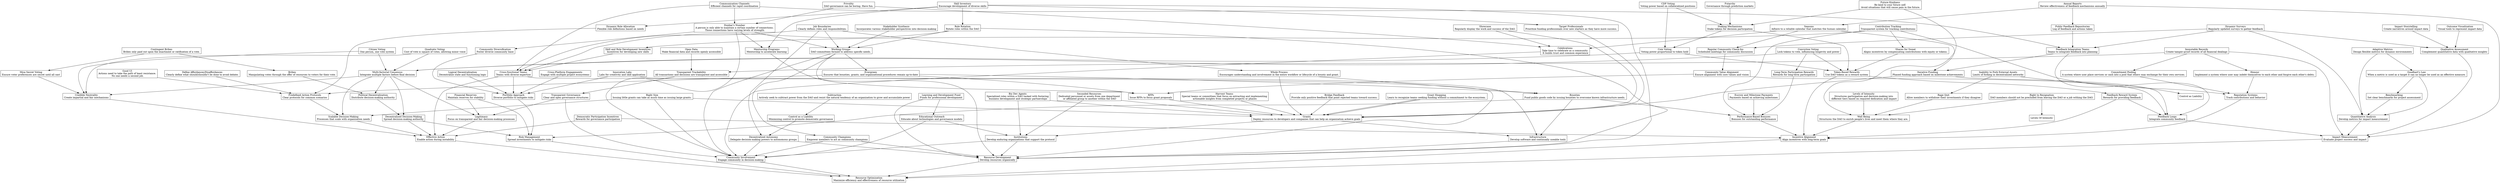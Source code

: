 digraph G {
    rankdir=TB; // Sets the direction of graph layout from top to bottom
    nodesep=0.6;  // increases the space between nodes at the same rank
    ranksep=1.2;
    node [shape=box];

    // Nodes definition with descriptions stripped for simplicity in this format

"Resource Optimization" [label="Resource Optimization\nMaximize efficiency and effectiveness of resource utilization"];
"Effective Action" [label="Effective Action\nEnable action during instability"];
"Community Involvement" [label="Community Involvement\nEngage community in decision-making"];
"Feedback Loops" [label="Feedback Loops\nIntegrate community feedback"];
"Iterative Funding" [label="Iterative Funding\nPhased funding approach based on milestone achievements"];
"Impact Measurement" [label="Impact Measurement\nEvaluate project success and impact"];
"Resource Development" [label="Resource Development\nDevelop resources organically"];
"Incentive Alignment" [label="Incentive Alignment\nAlign incentives with long-term goals"];
"Risk Management" [label="Risk Management\nSpread investments to mitigate risks"];
"Transparent Governance" [label="Transparent Governance\nClear and open governance structures"];
"Open Data" [label="Open Data\nMake financial data and records openly accessible"];
"Immutable Records" [label="Immutable Records\nCreate tamper-proof records of all financial dealings"];
"Educational Outreach" [label="Educational Outreach\nEducate about technologies and governance models"];
"Community Champions" [label="Community Champions\nEmpower members to act as community champions"];
"Decentralized Autonomy" [label="Decentralized Autonomy\nDelegate decision-making powers to autonomous groups"];
"Credible Neutrality" [label="Credible Neutrality\nCreate impartial and fair mechanisms"];
"Legitimacy" [label="Legitimacy\nFocus on transparent and fair decision-making processes"];
"Quantitative Analysis" [label="Quantitative Analysis\nDevelop metrics for impact measurement"];
"Qualitative Assessment" [label="Qualitative Assessment\nComplement quantitative data with qualitative insights"];
"Benchmarking" [label="Benchmarking\nSet clear benchmarks for project assessment"];
"Outcome Visualization" [label="Outcome Visualization\nVisual tools to represent impact data"];
"Impact Storytelling" [label="Impact Storytelling\nCreate narratives around impact data"];
"Adaptive Metrics" [label="Adaptive Metrics\nDesign flexible metrics for dynamic environments"];
"Regular Community Check-Ins" [label="Regular Community Check-Ins\nScheduled meetings for community discussion"];
"Dynamic Surveys" [label="Dynamic Surveys\nRegularly updated surveys to gather feedback"];
"Feedback Integration Teams" [label="Feedback Integration Teams\nTeams to integrate feedback into planning"];
"Public Feedback Repositories" [label="Public Feedback Repositories\nLog of feedback and actions taken"];
"Feedback Reward System" [label="Feedback Reward System\nRewards for providing feedback"];
"Annual Reports" [label="Annual Reports\nReview effectiveness of feedback mechanisms annually"];
"Skill Inventory" [label="Skill Inventory\nEncourage development of diverse skills"];
"Mentorship Programs" [label="Mentorship Programs\nMentorship to accelerate learning"];
"Role Rotation" [label="Role Rotation\nRotate roles within the DAO"];
"Cross-functional Teams" [label="Cross-functional Teams\nTeams with diverse expertise"];
"Learning and Development Fund" [label="Learning and Development Fund\nFunds for professional development"];
"Innovation Labs" [label="Innovation Labs\nLabs for creativity and skill application"];
"Token-Based Rewards" [label="Token-Based Rewards\nUse DAO tokens as a reward system"];
"Reputation Systems" [label="Reputation Systems\nTrack contributions and behavior"];
"Staking Mechanisms" [label="Staking Mechanisms\nStake tokens for decision participation"];
"Contribution Tracking" [label="Contribution Tracking\nTransparent system for tracking contributions"];
"Escrow and Milestone Payments" [label="Escrow and Milestone Payments\nPayments based on achieving milestones"];
"Performance-Based Bonuses" [label="Performance-Based Bonuses\nBonuses for outstanding performance"];
"Democratic Participation Incentives" [label="Democratic Participation Incentives\nRewards for governance participation"];
"Long-Term Participation Rewards" [label="Long-Term Participation Rewards\nRewards for long-term participation"];
"Skill and Role Development Incentives" [label="Skill and Role Development Incentives\nIncentives for developing new skills"];
"Portfolio Approach" [label="Portfolio Approach\nDiverse portfolio to mitigate risks"];
"Cross-Platform Engagements" [label="Cross-Platform Engagements\nEngage with multiple project ecosystems"];
"Community Diversification" [label="Community Diversification\nFoster diverse community base"];
"Financial Reserves" [label="Financial Reserves\nMaintain reserves for stability"];
"Decentralized Decision-Making" [label="Decentralized Decision-Making\nSpread decision-making authority"];
"Scalable Decision-Making" [label="Scalable Decision-Making\nProcesses that scale with organization needs"];
"Predefined Action Protocols" [label="Predefined Action Protocols\nClear protocols for common scenarios"];
"Communication Channels" [label="Communication Channels\nEfficient channels for rapid coordination"];
"Dynamic Role Allocation" [label="Dynamic Role Allocation\nFlexible role definitions based on needs"];
"Transparent Trackability" [label="Transparent Trackability\nAll transactions and decisions are transparent and accessible"];
"Stakeholder Synthesis" [label="Stakeholder Synthesis\nIncorporates various stakeholder perspectives into decision-making"];

"Community Value Alignment" [label="Community Value Alignment\nEnsure alignment with core values and vision"];
"Futarchy" [label="Futarchy\nGovernance through prediction markets"];
"Rage Quit" [label="Rage Quit\nAllow members to withdraw their investments if they disagree"];
"Political Decentralization" [label="Political Decentralization\nDistribute decision-making authority"];
"Logical Decentralization" [label="Logical Decentralization\nDecentralize state and functioning logic"];
"Coin Voting" [label="Coin Voting\nVoting power proportional to token hold"];
"Citizen Voting" [label="Citizen Voting\nOne person, one vote system"];
"Conviction Voting" [label="Conviction Voting\nLock tokens to vote, influencing longevity and power"];
"Quadratic Voting" [label="Quadratic Voting\nCost of vote is square of votes, allowing minor voice"];
"Multi-factorial Consensus" [label="Multi-factorial Consensus\nIntegrate multiple factors before final decision"];
"Mica Secret Voting" [label="Mica Secret Voting\nEnsure voter preferences are secret until all cast"];
"Control as a Liability" [label="Control as a Liability\nMinimizing control to promote democratic governance"];
"CDP Voting" [label="CDP Voting\nVoting power based on collateralized positions"];
"Inability to Fork External Assets" [label="Inability to Fork External Assets\nLimits of forking in decentralized networks"];
"Celebrations" [label="Celebrations\nTake time to celebrate as a community.\n It builds trust and common experience"];
"Future Kindness" [label="Future Kindness\nBe kind to your future self.\n Avoid situations that will cause pain in the future."];
"Evergreen" [label="Evergreen\nEnsures that bounties, grants, and organizational procedures remain up-to-date"];
"Bounties" [label="Bounties\nFund public goods code by issuing bounties to overcome known infrastructure needs."];
"Grants" [label="Grants\nDeploy resources to developers and companies that can help an organization achieve goals"];
"RFPs" [label="RFPs\nIssue RFPs to focus grant proposals"];
"Infrastructure" [label="Infrastructure\nDevelop software and continually useable tools"];
"Institutions" [label="Institutions\nDevelop enduring organizations that support the protocol"];
"Biz Dev Agents" [label="Biz Dev Agents\nSpecialized roles within a DAO tasked with fostering\n business development and strategic partnerships"];
"Seconded Resources" [label="Seconded Resources\nDedicated personnel or assets from one department\n or affiliated group to another within the DAO"];
"Working Groups" [label="Working Groups\nDAO committees formed to address specific needs."];
"Good UI" [label="Good UI\nActions need to take the path of least resistance.\n No one needs a second job."];
"Define Affordances/Disaffordances" [label="Define Affordances/Disaffordances\nClearly define what should/shouldn't be done to avoid debate."];
"Whole Process" [label="Whole Process\nEncourages understanding and involvement in the entire workflow or lifecycle of a bounty and grant."];
"Job Boundaries" [label="Job Boundaries\nClearly defines roles and responsibilities."];
"Harvest Teams" [label="Harvest Teams\nSpecial teams or committees that focus on extracting and implementing\n actionable insights from completed projects or phases"];
"Levels of Intensity" [label="Levels of Intensity\nStructures participation and decision-making into\n different tiers based on required dedication and impact"];
"Well Being" [label="Well Being\nStructures the DAO to enrich people's lives and meet them where they are."];
"Bribes" [label="Bribes\nManipulating votes through the offer of resources to voters for their vote."];
"Contingent Bribes" [label="Contingent Bribes\nBribes only paid out upon the enactment or ratification of a vote."];
"Subtraction" [label="Subtraction\nActively seek to subtract power from the DAO and resist the natural tendency of an organization to grow and accumulate power"];
"Dunbar's Number" [label="Dunbar's Number\nA person is only able to maintain a certain number of connections.\n Those connections have varying levels of strength."];
"Seasons" [label="Seasons\nAdhere to a reliable calendar that matches the human calendar.\n"];
"Right to Resignation" [label="Right to Resignation\nDAO members should not be precluded from leaving the DAO or a job withing the DAO.\n"];
"Goodhart's Law" [label="Goodhart's Law\nWhen a metric is used as a target it can no longer be used as an effective measure.\n"];
"Shares for Sweat" [label="Shares for Sweat\nAligns incentives by compensating contributions with equity or tokens.\n"];
"Honour" [label="Honour\nImplement a system where user may indebt themselves to each other and forgive each other's debts.\n"];
"Commitment Pooling" [label="Commitment Pooling\nA system where user place services or cash into a pool that others may exchange for their own services.\n"];

"Right Size" [label="Right Size\nIssuing little grants can take as much time as issuing large grants.\n"];
"Bridge Feedback" [label="Bridge Feedback\nProvide only positive feedback that point rejected teams toward success.\n"];
"Target Professionals" [label="Target Professionals\nPrioritize funding professionals over new starters as they have more success.\n"];
"Grant Shopping" [label="Grant Shopping\nLearn to recognize teams seeking funding without a commitment to the ecosystem.\n"];

"Frivolity" [label="Frivolity\nDAO governance can be boring. Have fun.\n"];
"Showcase" [label="Showcase\nRegularly display the work and success of the DAO.\n"];




    // Relationships definition
   "Community Involvement" -> "Resource Optimization";
"Impact Measurement" -> "Resource Optimization";
"Resource Development" -> "Resource Optimization";
"Incentive Alignment" -> "Resource Optimization";
"Risk Management" -> "Resource Optimization";
"Effective Action" -> "Resource Optimization";
"Grant Shopping" -> "Grants";

"Token-Based Rewards" -> {"Incentive Alignment","Feedback Reward System"};
"Reputation Systems" -> "Incentive Alignment";
"Performance-Based Bonuses" -> "Incentive Alignment";
"Democratic Participation Incentives" -> {"Incentive Alignment", "Effective Action"};
"Skill and Role Development Incentives" -> "Cross-functional Teams";

"Contribution Tracking" -> {"Reputation Systems", "Performance-Based Bonuses", "Skill and Role Development Incentives", "Shares for Sweat"};

"Honour" -> {"Reputation Systems"};
"Commitment Pooling" -> {"Reputation Systems"}

"Escrow and Milestone Payments" -> "Performance-Based Bonuses";
"Long-Term Participation Rewards" -> "Performance-Based Bonuses";
"Staking Mechanisms" -> {"Token-Based Rewards", "Coin Voting"};

"Legitimacy" -> "Effective Action";
"Credible Neutrality" -> "Effective Action";
"Scalable Decision-Making" -> "Effective Action";
"Communication Channels" -> {"Cross-functional Teams" , "Feedback Integration Teams", "Dunbar's Number"};


"Financial Reserves" -> {"Risk Management","Legitimacy"};
"Portfolio Approach" -> "Risk Management";
"Decentralized Decision-Making" -> {"Risk Management", "Effective Action"};
"Inability to Fork External Assets" -> {"Control as Liability", "Rage Quit"};

"Cross-functional Teams" -> {"Resource Development", "Portfolio Approach", "Effective Action"};
"Cross-Platform Engagements" -> "Portfolio Approach";
"Community Diversification" -> "Portfolio Approach";
"Bridge Feedback" -> "Grants";


"Feedback Loops" -> "Impact Measurement";

"Iterative Funding" -> {"Feedback Loops", "Grants"};
"Regular Community Check-Ins" -> "Community Value Alignment";
"Feedback Integration Teams" -> {"Feedback Loops", "Iterative Funding"};
"Feedback Reward System" -> {"Feedback Loops", "Incentive Alignment"};

"Public Feedback Repositories" -> "Feedback Integration Teams";
"Dynamic Surveys" -> {"Regular Community Check-Ins","Qualitative Assessment", "Quantitative Analysis", "Feedback Integration Teams"};


"Predefined Action Protocols" -> "Scalable Decision-Making";
"Dynamic Role Allocation" -> "Predefined Action Protocols";


"Transparent Governance" -> {"Community Involvement", "Legitimacy"};
"Educational Outreach" -> {"Community Involvement", "Institutions"};
"Community Champions" -> {"Community Involvement", "Resource Development"};
"Decentralized Autonomy" -> {"Community Involvement", "Resource Development"};

"Open Data" -> "Transparent Trackability";
"Immutable Records" -> {"Transparent Trackability", "Impact Measurement", "Honour", "Commitment Pooling"};
"Seasons" -> {"Celebrations", "Iterative Funding","Regular Community Check-Ins"};
"Celebrations" -> "Community Involvement";

"Quantitative Analysis" -> "Impact Measurement";
"Qualitative Assessment" -> "Impact Measurement";

"Benchmarking" -> "Quantitative Analysis";
"Adaptive Metrics" -> {"Quantitative Analysis", "Goodhart's Law"};

"Goodhart's Law" -> {"Quantitative Analysis", "Benchmarking"}

"Outcome Visualization" -> "Qualitative Assessment";
"Impact Storytelling" -> "Qualitative Assessment";
"Target Professionals" -> "Grants";
"Grant Shopping" -> "Grants";
"Showcase" -> {"Grants", "Celebrations"};
"Frivolity" -> {"Celebrations", "Dunbar's Number"}


"Annual Reports" -> {"Public Feedback Repositories","Impact Measurement", "Seasons" };

"Skill Inventory" -> {"Resource Development", "Mentorship Programs", "Role Rotation", "Dynamic Role Allocation","Target Professionals"};
"Mentorship Programs" -> "Resource Development";
"Role Rotation" -> {"Cross-functional Teams", "Resource Development", "Working Groups"};

"Learning and Development Fund" -> {"Resource Development", "Educational Outreach"};
"Innovation Labs" -> "Portfolio Approach";


"Dunbar's Number" -> {"Mentorship Programs", "Community Involvement", "Community Diversification", "Working Groups"};
"Conviction Voting" -> "Long-Term Participation Rewards";
"Shares for Sweat" -> "Token-Based Rewards";

"Transparent Trackability" -> {"Transparent Governance"};

"Stakeholder Synthesis" -> "Working Groups";
"Community Value Alignment" -> {"Feedback Loops", "RFPs"};

"Political Decentralization" -> {"Decentralized Decision-Making"};
"Logical Decentralization" -> "Portfolio Approach";
"Coin Voting" -> {"Token-Based Rewards", "Multi-factorial Consensus"};
"Citizen Voting" -> {"Credible Neutrality", "Multi-factorial Consensus"};
"Conviction Voting" -> {"Token-Based Rewards","Multi-factorial Consensus"};
"Quadratic Voting" -> {"Credible Neutrality", "Multi-factorial Consensus"};
"Multi-factorial Consensus" -> {"Scalable Decision-Making", "Credible Neutrality", "Legitimacy", "Decentralized Decision-Making", "Political Decentralization"};
"Mica Secret Voting" -> {"Credible Neutrality"};

"Control as a Liability" -> "Decentralized Autonomy";
"CDP Voting" -> {"Staking Mechanisms", "Coin Voting"};
"Future Kindness" -> {"Staking Mechanisms", "Well Being"};

"Evergreen" -> {"Bounties","RFPs","Predefined Action Protocols"};

"Infrastructure" -> "Resource Development";
"Grants" -> {"Infrastructure", "Institutions"};
"Bounties" -> {"Infrastructure", "Risk Management", "Performance-Based Bonuses"};
"Innovation Labs" -> {"Infrastructure"};

"Institutions" -> {"Resource Development", "Community Involvement"};

"Biz Dev Agents" -> {"Institutions","Grants"};
"Seconded Resources" -> {"Institutions", "Grants"};
"RFPs" -> {"Grants"};

"Working Groups" -> {"Community Involvement", "Evergreen", "RFPs", "Community Champions"};
"Good UI" -> "Predefined Action Protocols";
"Define Affordances/Disaffordances" -> "Predefined Action Protocols";
"Right to Resignation" -> {"Well Being","Levels Of Intensity"};
"Whole Process" -> {"Grants", "Bounties"};

"Job Boundaries" -> {"Decentralized Autonomy", "Cross-functional Teams", "Working Groups","Whole Process"};

"Harvest Teams" -> {"Grants"};
"Levels of Intensity" -> {"Well Being"};
"Well Being" -> "Incentive Alignment";
"Futarchy" -> "Staking Mechanisms";
"Rage Quit" -> "Well Being";

"Contingent Bribes" -> {"Bribes", "Mica Secret Voting"};
"Bribes" -> {"Political Decentralization"}
"Subtraction" -> {"Control as a Liability"}
"Right Size" -> {"Grants", "Community Involvement", "Scalable Decision-Making"}



    subgraph{rank=max; "Resource Optimization"}

    

}
